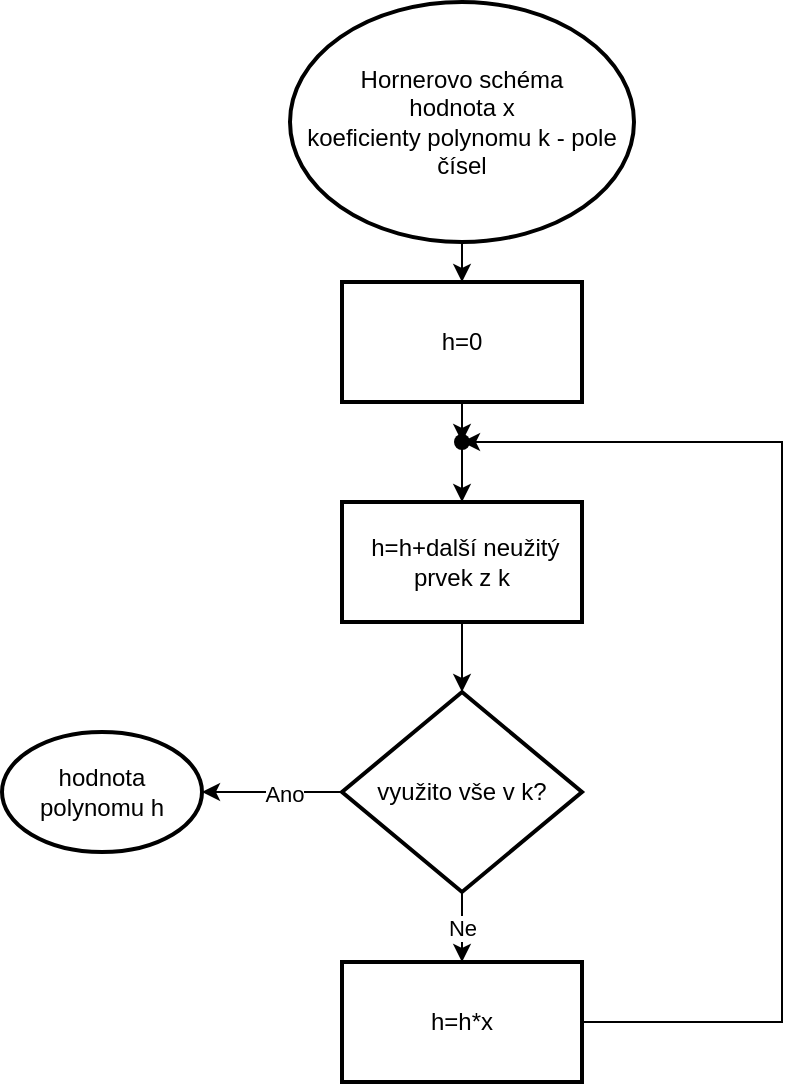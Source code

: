 <mxfile version="20.8.3" type="device"><diagram id="yww0u8yTBccb1VXyWBcg" name="Stránka-1"><mxGraphModel dx="823" dy="468" grid="1" gridSize="10" guides="1" tooltips="1" connect="1" arrows="1" fold="1" page="1" pageScale="1" pageWidth="827" pageHeight="1169" math="0" shadow="0"><root><mxCell id="0"/><mxCell id="1" parent="0"/><mxCell id="17LEodQ5ocb3q4hxLC_P-17" value="" style="edgeStyle=orthogonalEdgeStyle;rounded=0;orthogonalLoop=1;jettySize=auto;html=1;" edge="1" parent="1" source="17LEodQ5ocb3q4hxLC_P-1" target="17LEodQ5ocb3q4hxLC_P-3"><mxGeometry relative="1" as="geometry"/></mxCell><mxCell id="17LEodQ5ocb3q4hxLC_P-1" value="&lt;div&gt;Hornerovo schéma&lt;/div&gt;&lt;div&gt;hodnota x&lt;/div&gt;&lt;div&gt;koeficienty polynomu k - pole čísel&lt;br&gt;&lt;/div&gt;" style="strokeWidth=2;html=1;shape=mxgraph.flowchart.start_1;whiteSpace=wrap;" vertex="1" parent="1"><mxGeometry x="424" y="240" width="172" height="120" as="geometry"/></mxCell><mxCell id="17LEodQ5ocb3q4hxLC_P-2" value="hodnota polynomu h" style="strokeWidth=2;html=1;shape=mxgraph.flowchart.start_1;whiteSpace=wrap;" vertex="1" parent="1"><mxGeometry x="280" y="605" width="100" height="60" as="geometry"/></mxCell><mxCell id="17LEodQ5ocb3q4hxLC_P-12" value="" style="edgeStyle=orthogonalEdgeStyle;rounded=0;orthogonalLoop=1;jettySize=auto;html=1;entryX=0.5;entryY=1;entryDx=0;entryDy=0;entryPerimeter=0;" edge="1" parent="1" source="17LEodQ5ocb3q4hxLC_P-3" target="17LEodQ5ocb3q4hxLC_P-11"><mxGeometry relative="1" as="geometry"><mxPoint x="510" y="540" as="targetPoint"/></mxGeometry></mxCell><mxCell id="17LEodQ5ocb3q4hxLC_P-3" value="h=0" style="whiteSpace=wrap;html=1;strokeWidth=2;" vertex="1" parent="1"><mxGeometry x="450" y="380" width="120" height="60" as="geometry"/></mxCell><mxCell id="17LEodQ5ocb3q4hxLC_P-15" value="" style="edgeStyle=orthogonalEdgeStyle;rounded=0;orthogonalLoop=1;jettySize=auto;html=1;" edge="1" parent="1" source="17LEodQ5ocb3q4hxLC_P-4" target="17LEodQ5ocb3q4hxLC_P-14"><mxGeometry relative="1" as="geometry"/></mxCell><mxCell id="17LEodQ5ocb3q4hxLC_P-4" value="&amp;nbsp;h=h+další neužitý prvek z k" style="whiteSpace=wrap;html=1;strokeWidth=2;" vertex="1" parent="1"><mxGeometry x="450" y="490" width="120" height="60" as="geometry"/></mxCell><mxCell id="17LEodQ5ocb3q4hxLC_P-8" style="edgeStyle=orthogonalEdgeStyle;rounded=0;orthogonalLoop=1;jettySize=auto;html=1;entryX=0.715;entryY=0.559;entryDx=0;entryDy=0;entryPerimeter=0;exitX=1;exitY=0.5;exitDx=0;exitDy=0;" edge="1" parent="1" source="17LEodQ5ocb3q4hxLC_P-6" target="17LEodQ5ocb3q4hxLC_P-11"><mxGeometry relative="1" as="geometry"><mxPoint x="670" y="600" as="targetPoint"/><Array as="points"><mxPoint x="670" y="750"/><mxPoint x="670" y="460"/></Array></mxGeometry></mxCell><mxCell id="17LEodQ5ocb3q4hxLC_P-6" value="h=h*x" style="whiteSpace=wrap;html=1;strokeWidth=2;" vertex="1" parent="1"><mxGeometry x="450" y="720" width="120" height="60" as="geometry"/></mxCell><mxCell id="17LEodQ5ocb3q4hxLC_P-13" style="edgeStyle=orthogonalEdgeStyle;rounded=0;orthogonalLoop=1;jettySize=auto;html=1;" edge="1" parent="1" source="17LEodQ5ocb3q4hxLC_P-11" target="17LEodQ5ocb3q4hxLC_P-4"><mxGeometry relative="1" as="geometry"/></mxCell><mxCell id="17LEodQ5ocb3q4hxLC_P-11" value="" style="shape=waypoint;sketch=0;size=6;pointerEvents=1;points=[];fillColor=default;resizable=0;rotatable=0;perimeter=centerPerimeter;snapToPoint=1;strokeWidth=2;" vertex="1" parent="1"><mxGeometry x="500" y="450" width="20" height="20" as="geometry"/></mxCell><mxCell id="17LEodQ5ocb3q4hxLC_P-16" value="Ne" style="edgeStyle=orthogonalEdgeStyle;rounded=0;orthogonalLoop=1;jettySize=auto;html=1;" edge="1" parent="1" source="17LEodQ5ocb3q4hxLC_P-14" target="17LEodQ5ocb3q4hxLC_P-6"><mxGeometry relative="1" as="geometry"/></mxCell><mxCell id="17LEodQ5ocb3q4hxLC_P-19" value="" style="edgeStyle=orthogonalEdgeStyle;rounded=0;orthogonalLoop=1;jettySize=auto;html=1;" edge="1" parent="1" source="17LEodQ5ocb3q4hxLC_P-14" target="17LEodQ5ocb3q4hxLC_P-2"><mxGeometry relative="1" as="geometry"><mxPoint x="370" y="620" as="targetPoint"/></mxGeometry></mxCell><mxCell id="17LEodQ5ocb3q4hxLC_P-20" value="&lt;div&gt;Ano&lt;/div&gt;" style="edgeLabel;html=1;align=center;verticalAlign=middle;resizable=0;points=[];" vertex="1" connectable="0" parent="17LEodQ5ocb3q4hxLC_P-19"><mxGeometry x="-0.175" y="1" relative="1" as="geometry"><mxPoint as="offset"/></mxGeometry></mxCell><mxCell id="17LEodQ5ocb3q4hxLC_P-14" value="využito vše v k?" style="rhombus;whiteSpace=wrap;html=1;strokeWidth=2;" vertex="1" parent="1"><mxGeometry x="450" y="585" width="120" height="100" as="geometry"/></mxCell></root></mxGraphModel></diagram></mxfile>